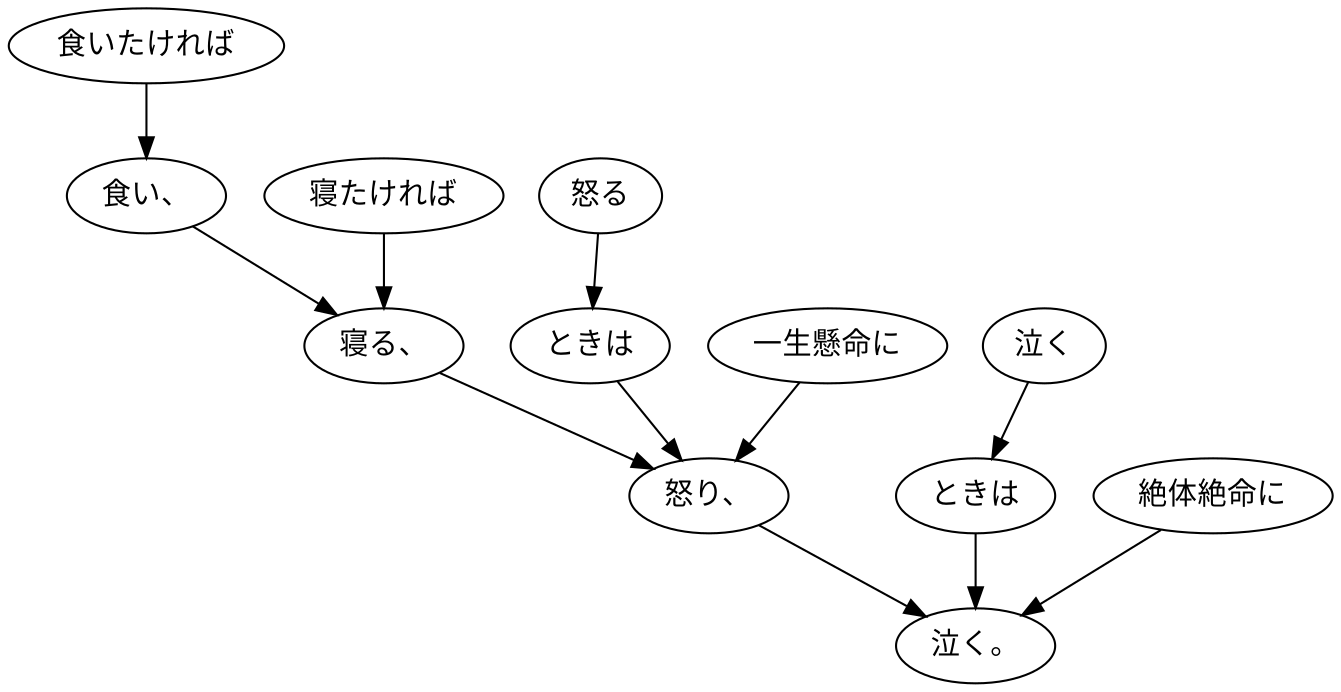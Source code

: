 digraph graph491 {
	node0 [label="食いたければ"];
	node1 [label="食い、"];
	node2 [label="寝たければ"];
	node3 [label="寝る、"];
	node4 [label="怒る"];
	node5 [label="ときは"];
	node6 [label="一生懸命に"];
	node7 [label="怒り、"];
	node8 [label="泣く"];
	node9 [label="ときは"];
	node10 [label="絶体絶命に"];
	node11 [label="泣く。"];
	node0 -> node1;
	node1 -> node3;
	node2 -> node3;
	node3 -> node7;
	node4 -> node5;
	node5 -> node7;
	node6 -> node7;
	node7 -> node11;
	node8 -> node9;
	node9 -> node11;
	node10 -> node11;
}

